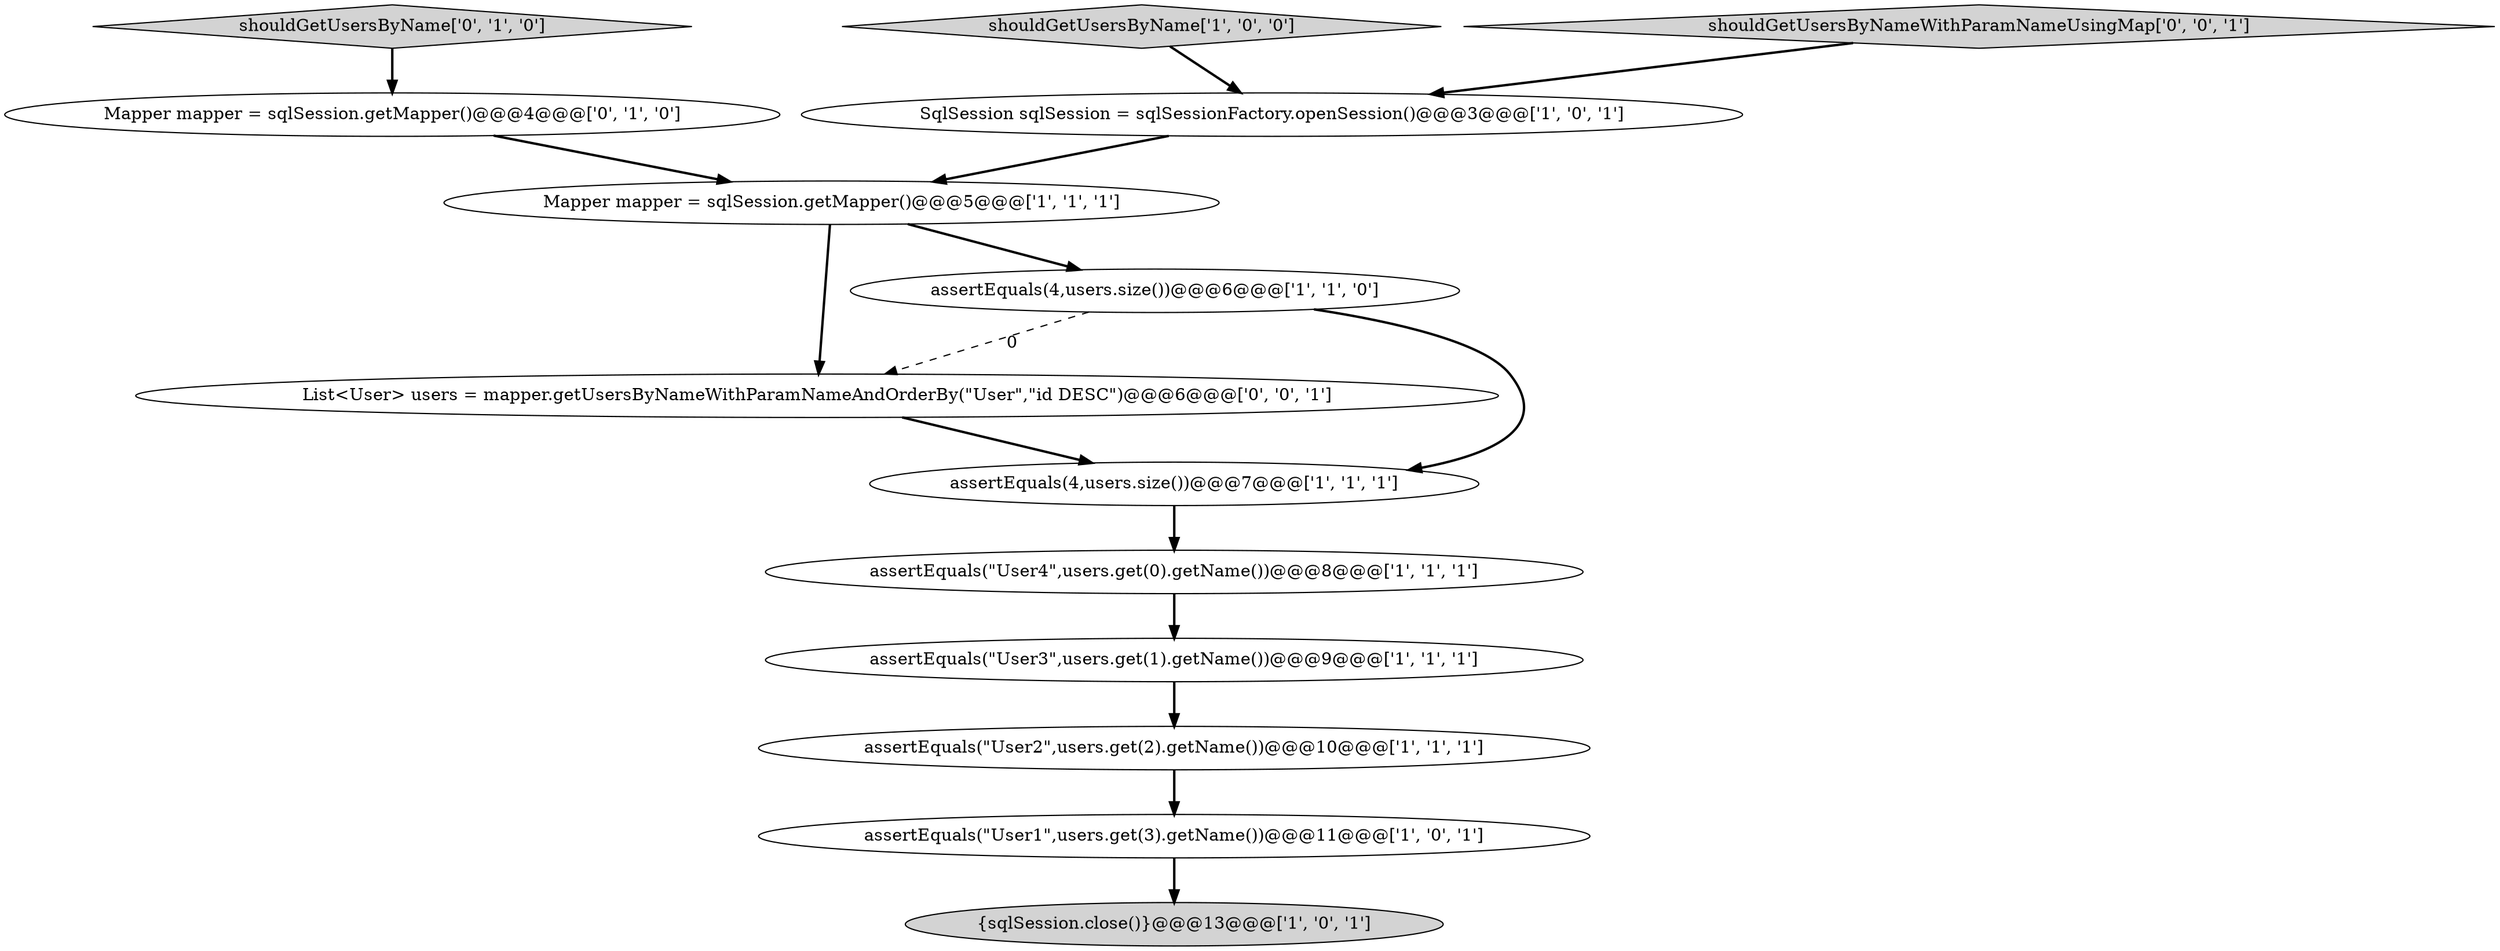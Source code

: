 digraph {
6 [style = filled, label = "assertEquals(\"User2\",users.get(2).getName())@@@10@@@['1', '1', '1']", fillcolor = white, shape = ellipse image = "AAA0AAABBB1BBB"];
3 [style = filled, label = "shouldGetUsersByName['1', '0', '0']", fillcolor = lightgray, shape = diamond image = "AAA0AAABBB1BBB"];
11 [style = filled, label = "shouldGetUsersByName['0', '1', '0']", fillcolor = lightgray, shape = diamond image = "AAA0AAABBB2BBB"];
5 [style = filled, label = "assertEquals(4,users.size())@@@7@@@['1', '1', '1']", fillcolor = white, shape = ellipse image = "AAA0AAABBB1BBB"];
8 [style = filled, label = "assertEquals(\"User4\",users.get(0).getName())@@@8@@@['1', '1', '1']", fillcolor = white, shape = ellipse image = "AAA0AAABBB1BBB"];
12 [style = filled, label = "shouldGetUsersByNameWithParamNameUsingMap['0', '0', '1']", fillcolor = lightgray, shape = diamond image = "AAA0AAABBB3BBB"];
13 [style = filled, label = "List<User> users = mapper.getUsersByNameWithParamNameAndOrderBy(\"User\",\"id DESC\")@@@6@@@['0', '0', '1']", fillcolor = white, shape = ellipse image = "AAA0AAABBB3BBB"];
9 [style = filled, label = "assertEquals(\"User3\",users.get(1).getName())@@@9@@@['1', '1', '1']", fillcolor = white, shape = ellipse image = "AAA0AAABBB1BBB"];
10 [style = filled, label = "Mapper mapper = sqlSession.getMapper()@@@4@@@['0', '1', '0']", fillcolor = white, shape = ellipse image = "AAA0AAABBB2BBB"];
0 [style = filled, label = "Mapper mapper = sqlSession.getMapper()@@@5@@@['1', '1', '1']", fillcolor = white, shape = ellipse image = "AAA0AAABBB1BBB"];
4 [style = filled, label = "SqlSession sqlSession = sqlSessionFactory.openSession()@@@3@@@['1', '0', '1']", fillcolor = white, shape = ellipse image = "AAA0AAABBB1BBB"];
2 [style = filled, label = "assertEquals(\"User1\",users.get(3).getName())@@@11@@@['1', '0', '1']", fillcolor = white, shape = ellipse image = "AAA0AAABBB1BBB"];
7 [style = filled, label = "assertEquals(4,users.size())@@@6@@@['1', '1', '0']", fillcolor = white, shape = ellipse image = "AAA0AAABBB1BBB"];
1 [style = filled, label = "{sqlSession.close()}@@@13@@@['1', '0', '1']", fillcolor = lightgray, shape = ellipse image = "AAA0AAABBB1BBB"];
5->8 [style = bold, label=""];
0->7 [style = bold, label=""];
7->5 [style = bold, label=""];
9->6 [style = bold, label=""];
0->13 [style = bold, label=""];
12->4 [style = bold, label=""];
11->10 [style = bold, label=""];
3->4 [style = bold, label=""];
2->1 [style = bold, label=""];
10->0 [style = bold, label=""];
4->0 [style = bold, label=""];
7->13 [style = dashed, label="0"];
8->9 [style = bold, label=""];
6->2 [style = bold, label=""];
13->5 [style = bold, label=""];
}
